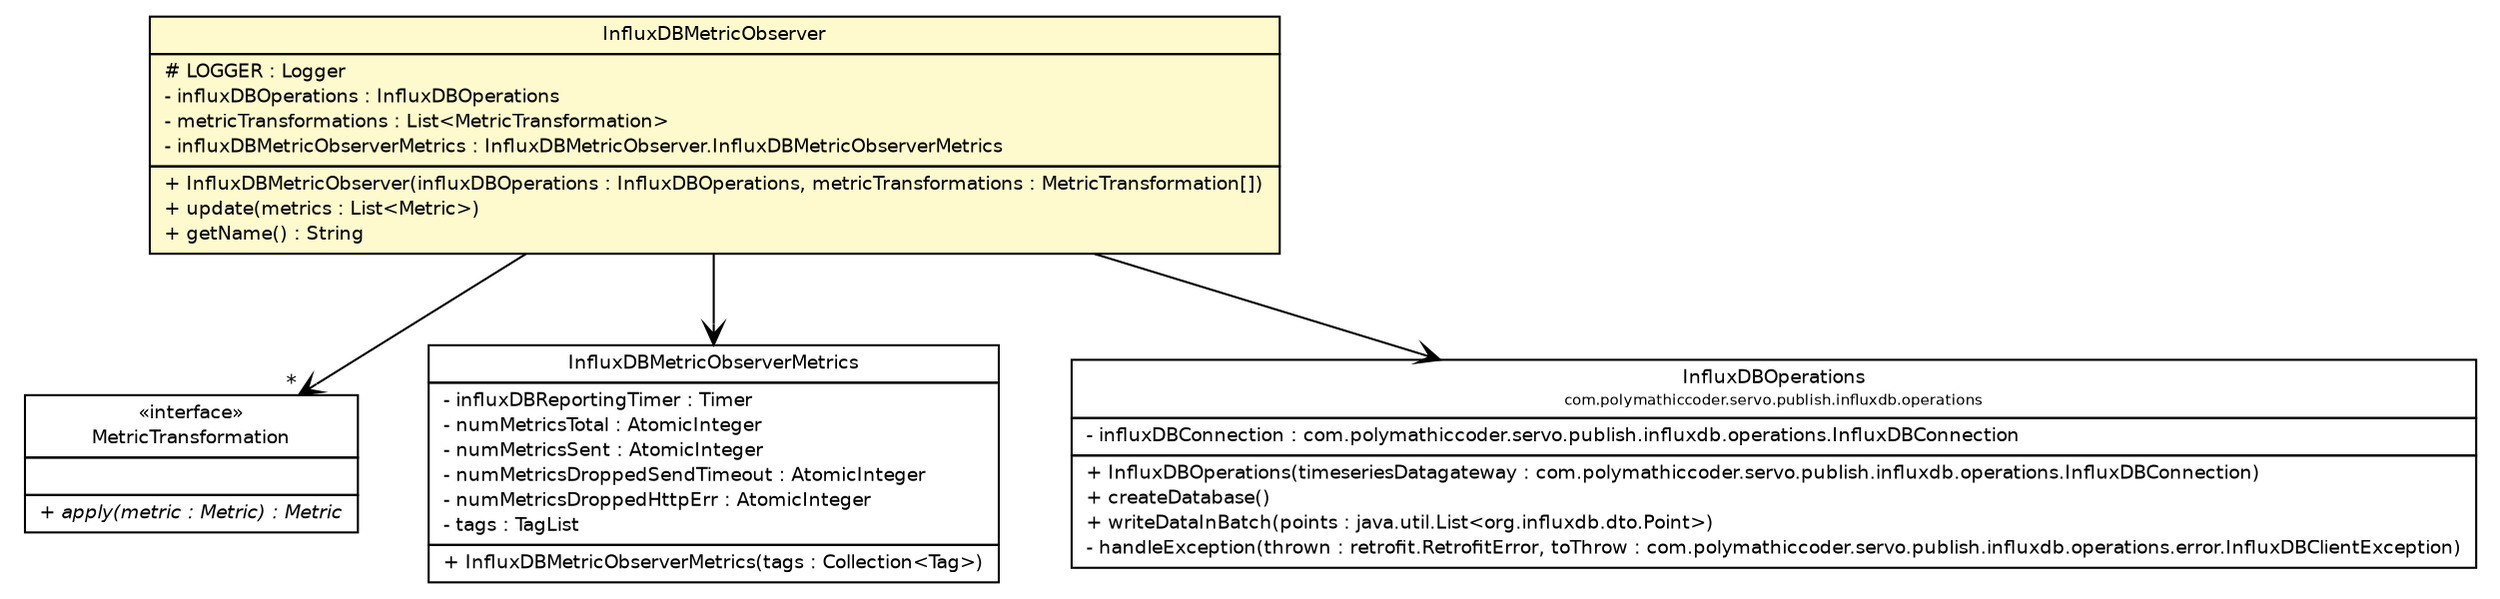 #!/usr/local/bin/dot
#
# Class diagram 
# Generated by UMLGraph version R5_6-24-gf6e263 (http://www.umlgraph.org/)
#

digraph G {
	edge [fontname="Helvetica",fontsize=10,labelfontname="Helvetica",labelfontsize=10];
	node [fontname="Helvetica",fontsize=10,shape=plaintext];
	nodesep=0.25;
	ranksep=0.5;
	// com.polymathiccoder.servo.publish.influxdb.MetricTransformation
	c216 [label=<<table title="com.polymathiccoder.servo.publish.influxdb.MetricTransformation" border="0" cellborder="1" cellspacing="0" cellpadding="2" port="p" href="./MetricTransformation.html">
		<tr><td><table border="0" cellspacing="0" cellpadding="1">
<tr><td align="center" balign="center"> &#171;interface&#187; </td></tr>
<tr><td align="center" balign="center"> MetricTransformation </td></tr>
		</table></td></tr>
		<tr><td><table border="0" cellspacing="0" cellpadding="1">
<tr><td align="left" balign="left">  </td></tr>
		</table></td></tr>
		<tr><td><table border="0" cellspacing="0" cellpadding="1">
<tr><td align="left" balign="left"><font face="Helvetica-Oblique" point-size="9.0"> + apply(metric : Metric) : Metric </font></td></tr>
		</table></td></tr>
		</table>>, URL="./MetricTransformation.html", fontname="Helvetica", fontcolor="black", fontsize=9.0];
	// com.polymathiccoder.servo.publish.influxdb.InfluxDBMetricObserver
	c217 [label=<<table title="com.polymathiccoder.servo.publish.influxdb.InfluxDBMetricObserver" border="0" cellborder="1" cellspacing="0" cellpadding="2" port="p" bgcolor="lemonChiffon" href="./InfluxDBMetricObserver.html">
		<tr><td><table border="0" cellspacing="0" cellpadding="1">
<tr><td align="center" balign="center"> InfluxDBMetricObserver </td></tr>
		</table></td></tr>
		<tr><td><table border="0" cellspacing="0" cellpadding="1">
<tr><td align="left" balign="left"> # LOGGER : Logger </td></tr>
<tr><td align="left" balign="left"> - influxDBOperations : InfluxDBOperations </td></tr>
<tr><td align="left" balign="left"> - metricTransformations : List&lt;MetricTransformation&gt; </td></tr>
<tr><td align="left" balign="left"> - influxDBMetricObserverMetrics : InfluxDBMetricObserver.InfluxDBMetricObserverMetrics </td></tr>
		</table></td></tr>
		<tr><td><table border="0" cellspacing="0" cellpadding="1">
<tr><td align="left" balign="left"> + InfluxDBMetricObserver(influxDBOperations : InfluxDBOperations, metricTransformations : MetricTransformation[]) </td></tr>
<tr><td align="left" balign="left"> + update(metrics : List&lt;Metric&gt;) </td></tr>
<tr><td align="left" balign="left"> + getName() : String </td></tr>
		</table></td></tr>
		</table>>, URL="./InfluxDBMetricObserver.html", fontname="Helvetica", fontcolor="black", fontsize=9.0];
	// com.polymathiccoder.servo.publish.influxdb.InfluxDBMetricObserver.InfluxDBMetricObserverMetrics
	c218 [label=<<table title="com.polymathiccoder.servo.publish.influxdb.InfluxDBMetricObserver.InfluxDBMetricObserverMetrics" border="0" cellborder="1" cellspacing="0" cellpadding="2" port="p" href="./InfluxDBMetricObserver.InfluxDBMetricObserverMetrics.html">
		<tr><td><table border="0" cellspacing="0" cellpadding="1">
<tr><td align="center" balign="center"> InfluxDBMetricObserverMetrics </td></tr>
		</table></td></tr>
		<tr><td><table border="0" cellspacing="0" cellpadding="1">
<tr><td align="left" balign="left"> - influxDBReportingTimer : Timer </td></tr>
<tr><td align="left" balign="left"> - numMetricsTotal : AtomicInteger </td></tr>
<tr><td align="left" balign="left"> - numMetricsSent : AtomicInteger </td></tr>
<tr><td align="left" balign="left"> - numMetricsDroppedSendTimeout : AtomicInteger </td></tr>
<tr><td align="left" balign="left"> - numMetricsDroppedHttpErr : AtomicInteger </td></tr>
<tr><td align="left" balign="left"> - tags : TagList </td></tr>
		</table></td></tr>
		<tr><td><table border="0" cellspacing="0" cellpadding="1">
<tr><td align="left" balign="left"> + InfluxDBMetricObserverMetrics(tags : Collection&lt;Tag&gt;) </td></tr>
		</table></td></tr>
		</table>>, URL="./InfluxDBMetricObserver.InfluxDBMetricObserverMetrics.html", fontname="Helvetica", fontcolor="black", fontsize=9.0];
	// com.polymathiccoder.servo.publish.influxdb.operations.InfluxDBOperations
	c228 [label=<<table title="com.polymathiccoder.servo.publish.influxdb.operations.InfluxDBOperations" border="0" cellborder="1" cellspacing="0" cellpadding="2" port="p" href="./operations/InfluxDBOperations.html">
		<tr><td><table border="0" cellspacing="0" cellpadding="1">
<tr><td align="center" balign="center"> InfluxDBOperations </td></tr>
<tr><td align="center" balign="center"><font point-size="7.0"> com.polymathiccoder.servo.publish.influxdb.operations </font></td></tr>
		</table></td></tr>
		<tr><td><table border="0" cellspacing="0" cellpadding="1">
<tr><td align="left" balign="left"> - influxDBConnection : com.polymathiccoder.servo.publish.influxdb.operations.InfluxDBConnection </td></tr>
		</table></td></tr>
		<tr><td><table border="0" cellspacing="0" cellpadding="1">
<tr><td align="left" balign="left"> + InfluxDBOperations(timeseriesDatagateway : com.polymathiccoder.servo.publish.influxdb.operations.InfluxDBConnection) </td></tr>
<tr><td align="left" balign="left"> + createDatabase() </td></tr>
<tr><td align="left" balign="left"> + writeDataInBatch(points : java.util.List&lt;org.influxdb.dto.Point&gt;) </td></tr>
<tr><td align="left" balign="left"> - handleException(thrown : retrofit.RetrofitError, toThrow : com.polymathiccoder.servo.publish.influxdb.operations.error.InfluxDBClientException) </td></tr>
		</table></td></tr>
		</table>>, URL="./operations/InfluxDBOperations.html", fontname="Helvetica", fontcolor="black", fontsize=9.0];
	// com.polymathiccoder.servo.publish.influxdb.InfluxDBMetricObserver NAVASSOC com.polymathiccoder.servo.publish.influxdb.operations.InfluxDBOperations
	c217:p -> c228:p [taillabel="", label="", headlabel="", fontname="Helvetica", fontcolor="black", fontsize=10.0, color="black", arrowhead=open];
	// com.polymathiccoder.servo.publish.influxdb.InfluxDBMetricObserver NAVASSOC com.polymathiccoder.servo.publish.influxdb.MetricTransformation
	c217:p -> c216:p [taillabel="", label="", headlabel="*", fontname="Helvetica", fontcolor="black", fontsize=10.0, color="black", arrowhead=open];
	// com.polymathiccoder.servo.publish.influxdb.InfluxDBMetricObserver NAVASSOC com.polymathiccoder.servo.publish.influxdb.InfluxDBMetricObserver.InfluxDBMetricObserverMetrics
	c217:p -> c218:p [taillabel="", label="", headlabel="", fontname="Helvetica", fontcolor="black", fontsize=10.0, color="black", arrowhead=open];
}

